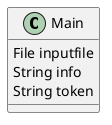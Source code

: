 @startuml
'https://plantuml.com/class-diagram

class Main{

File inputfile
String info
String token
}

@enduml